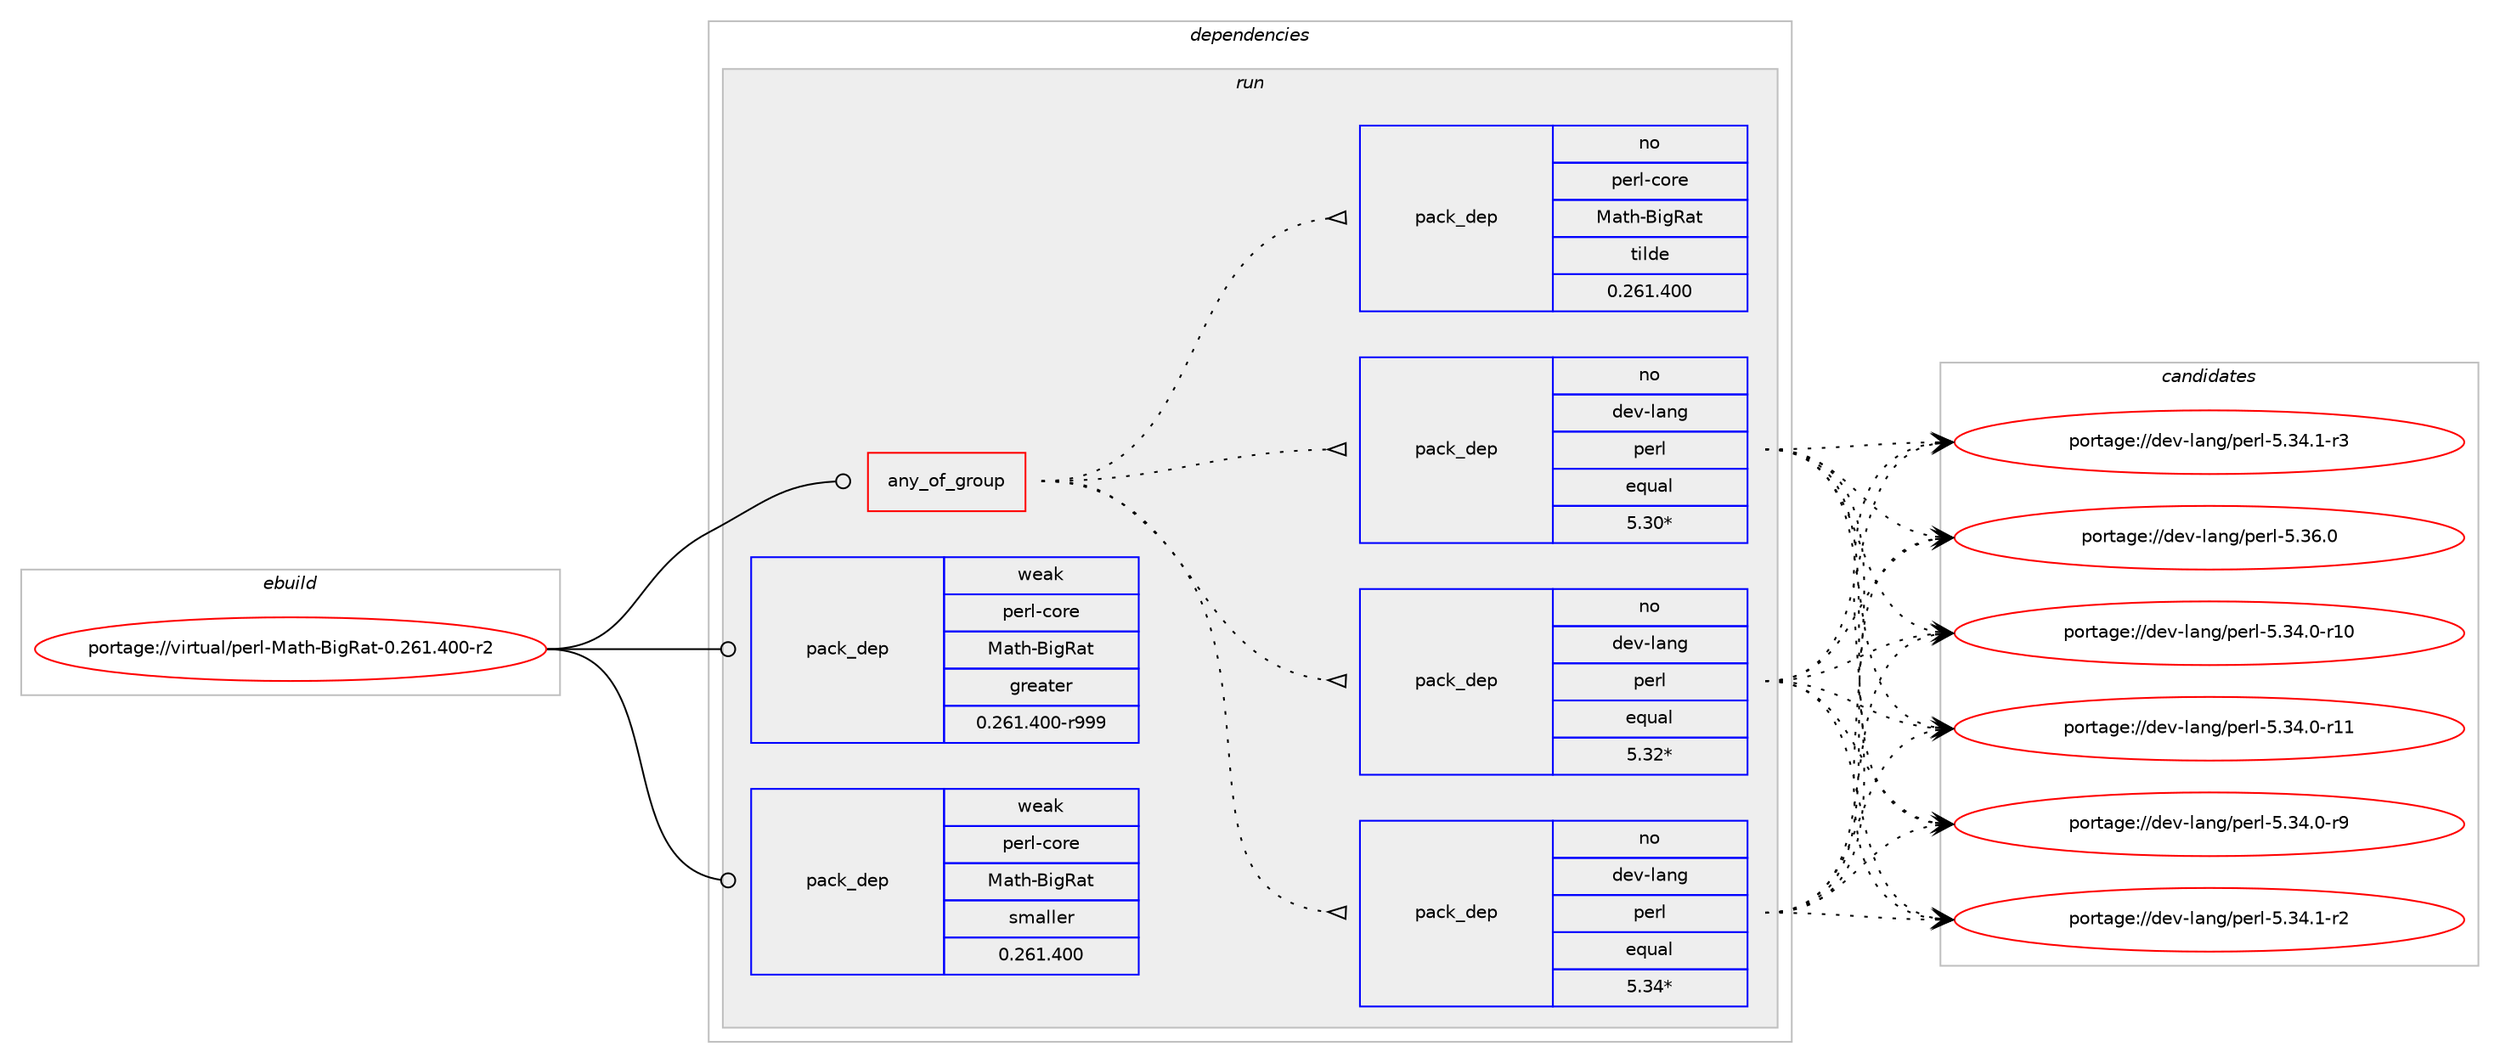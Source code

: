 digraph prolog {

# *************
# Graph options
# *************

newrank=true;
concentrate=true;
compound=true;
graph [rankdir=LR,fontname=Helvetica,fontsize=10,ranksep=1.5];#, ranksep=2.5, nodesep=0.2];
edge  [arrowhead=vee];
node  [fontname=Helvetica,fontsize=10];

# **********
# The ebuild
# **********

subgraph cluster_leftcol {
color=gray;
rank=same;
label=<<i>ebuild</i>>;
id [label="portage://virtual/perl-Math-BigRat-0.261.400-r2", color=red, width=4, href="../virtual/perl-Math-BigRat-0.261.400-r2.svg"];
}

# ****************
# The dependencies
# ****************

subgraph cluster_midcol {
color=gray;
label=<<i>dependencies</i>>;
subgraph cluster_compile {
fillcolor="#eeeeee";
style=filled;
label=<<i>compile</i>>;
}
subgraph cluster_compileandrun {
fillcolor="#eeeeee";
style=filled;
label=<<i>compile and run</i>>;
}
subgraph cluster_run {
fillcolor="#eeeeee";
style=filled;
label=<<i>run</i>>;
subgraph any30 {
dependency341 [label=<<TABLE BORDER="0" CELLBORDER="1" CELLSPACING="0" CELLPADDING="4"><TR><TD CELLPADDING="10">any_of_group</TD></TR></TABLE>>, shape=none, color=red];subgraph pack189 {
dependency342 [label=<<TABLE BORDER="0" CELLBORDER="1" CELLSPACING="0" CELLPADDING="4" WIDTH="220"><TR><TD ROWSPAN="6" CELLPADDING="30">pack_dep</TD></TR><TR><TD WIDTH="110">no</TD></TR><TR><TD>dev-lang</TD></TR><TR><TD>perl</TD></TR><TR><TD>equal</TD></TR><TR><TD>5.34*</TD></TR></TABLE>>, shape=none, color=blue];
}
dependency341:e -> dependency342:w [weight=20,style="dotted",arrowhead="oinv"];
subgraph pack190 {
dependency343 [label=<<TABLE BORDER="0" CELLBORDER="1" CELLSPACING="0" CELLPADDING="4" WIDTH="220"><TR><TD ROWSPAN="6" CELLPADDING="30">pack_dep</TD></TR><TR><TD WIDTH="110">no</TD></TR><TR><TD>dev-lang</TD></TR><TR><TD>perl</TD></TR><TR><TD>equal</TD></TR><TR><TD>5.32*</TD></TR></TABLE>>, shape=none, color=blue];
}
dependency341:e -> dependency343:w [weight=20,style="dotted",arrowhead="oinv"];
subgraph pack191 {
dependency344 [label=<<TABLE BORDER="0" CELLBORDER="1" CELLSPACING="0" CELLPADDING="4" WIDTH="220"><TR><TD ROWSPAN="6" CELLPADDING="30">pack_dep</TD></TR><TR><TD WIDTH="110">no</TD></TR><TR><TD>dev-lang</TD></TR><TR><TD>perl</TD></TR><TR><TD>equal</TD></TR><TR><TD>5.30*</TD></TR></TABLE>>, shape=none, color=blue];
}
dependency341:e -> dependency344:w [weight=20,style="dotted",arrowhead="oinv"];
subgraph pack192 {
dependency345 [label=<<TABLE BORDER="0" CELLBORDER="1" CELLSPACING="0" CELLPADDING="4" WIDTH="220"><TR><TD ROWSPAN="6" CELLPADDING="30">pack_dep</TD></TR><TR><TD WIDTH="110">no</TD></TR><TR><TD>perl-core</TD></TR><TR><TD>Math-BigRat</TD></TR><TR><TD>tilde</TD></TR><TR><TD>0.261.400</TD></TR></TABLE>>, shape=none, color=blue];
}
dependency341:e -> dependency345:w [weight=20,style="dotted",arrowhead="oinv"];
}
id:e -> dependency341:w [weight=20,style="solid",arrowhead="odot"];
# *** BEGIN UNKNOWN DEPENDENCY TYPE (TODO) ***
# id -> package_dependency(portage://virtual/perl-Math-BigRat-0.261.400-r2,run,no,dev-lang,perl,none,[,,],any_same_slot,[])
# *** END UNKNOWN DEPENDENCY TYPE (TODO) ***

subgraph pack193 {
dependency346 [label=<<TABLE BORDER="0" CELLBORDER="1" CELLSPACING="0" CELLPADDING="4" WIDTH="220"><TR><TD ROWSPAN="6" CELLPADDING="30">pack_dep</TD></TR><TR><TD WIDTH="110">weak</TD></TR><TR><TD>perl-core</TD></TR><TR><TD>Math-BigRat</TD></TR><TR><TD>greater</TD></TR><TR><TD>0.261.400-r999</TD></TR></TABLE>>, shape=none, color=blue];
}
id:e -> dependency346:w [weight=20,style="solid",arrowhead="odot"];
subgraph pack194 {
dependency347 [label=<<TABLE BORDER="0" CELLBORDER="1" CELLSPACING="0" CELLPADDING="4" WIDTH="220"><TR><TD ROWSPAN="6" CELLPADDING="30">pack_dep</TD></TR><TR><TD WIDTH="110">weak</TD></TR><TR><TD>perl-core</TD></TR><TR><TD>Math-BigRat</TD></TR><TR><TD>smaller</TD></TR><TR><TD>0.261.400</TD></TR></TABLE>>, shape=none, color=blue];
}
id:e -> dependency347:w [weight=20,style="solid",arrowhead="odot"];
}
}

# **************
# The candidates
# **************

subgraph cluster_choices {
rank=same;
color=gray;
label=<<i>candidates</i>>;

subgraph choice189 {
color=black;
nodesep=1;
choice10010111845108971101034711210111410845534651524648451144948 [label="portage://dev-lang/perl-5.34.0-r10", color=red, width=4,href="../dev-lang/perl-5.34.0-r10.svg"];
choice10010111845108971101034711210111410845534651524648451144949 [label="portage://dev-lang/perl-5.34.0-r11", color=red, width=4,href="../dev-lang/perl-5.34.0-r11.svg"];
choice100101118451089711010347112101114108455346515246484511457 [label="portage://dev-lang/perl-5.34.0-r9", color=red, width=4,href="../dev-lang/perl-5.34.0-r9.svg"];
choice100101118451089711010347112101114108455346515246494511450 [label="portage://dev-lang/perl-5.34.1-r2", color=red, width=4,href="../dev-lang/perl-5.34.1-r2.svg"];
choice100101118451089711010347112101114108455346515246494511451 [label="portage://dev-lang/perl-5.34.1-r3", color=red, width=4,href="../dev-lang/perl-5.34.1-r3.svg"];
choice10010111845108971101034711210111410845534651544648 [label="portage://dev-lang/perl-5.36.0", color=red, width=4,href="../dev-lang/perl-5.36.0.svg"];
dependency342:e -> choice10010111845108971101034711210111410845534651524648451144948:w [style=dotted,weight="100"];
dependency342:e -> choice10010111845108971101034711210111410845534651524648451144949:w [style=dotted,weight="100"];
dependency342:e -> choice100101118451089711010347112101114108455346515246484511457:w [style=dotted,weight="100"];
dependency342:e -> choice100101118451089711010347112101114108455346515246494511450:w [style=dotted,weight="100"];
dependency342:e -> choice100101118451089711010347112101114108455346515246494511451:w [style=dotted,weight="100"];
dependency342:e -> choice10010111845108971101034711210111410845534651544648:w [style=dotted,weight="100"];
}
subgraph choice190 {
color=black;
nodesep=1;
choice10010111845108971101034711210111410845534651524648451144948 [label="portage://dev-lang/perl-5.34.0-r10", color=red, width=4,href="../dev-lang/perl-5.34.0-r10.svg"];
choice10010111845108971101034711210111410845534651524648451144949 [label="portage://dev-lang/perl-5.34.0-r11", color=red, width=4,href="../dev-lang/perl-5.34.0-r11.svg"];
choice100101118451089711010347112101114108455346515246484511457 [label="portage://dev-lang/perl-5.34.0-r9", color=red, width=4,href="../dev-lang/perl-5.34.0-r9.svg"];
choice100101118451089711010347112101114108455346515246494511450 [label="portage://dev-lang/perl-5.34.1-r2", color=red, width=4,href="../dev-lang/perl-5.34.1-r2.svg"];
choice100101118451089711010347112101114108455346515246494511451 [label="portage://dev-lang/perl-5.34.1-r3", color=red, width=4,href="../dev-lang/perl-5.34.1-r3.svg"];
choice10010111845108971101034711210111410845534651544648 [label="portage://dev-lang/perl-5.36.0", color=red, width=4,href="../dev-lang/perl-5.36.0.svg"];
dependency343:e -> choice10010111845108971101034711210111410845534651524648451144948:w [style=dotted,weight="100"];
dependency343:e -> choice10010111845108971101034711210111410845534651524648451144949:w [style=dotted,weight="100"];
dependency343:e -> choice100101118451089711010347112101114108455346515246484511457:w [style=dotted,weight="100"];
dependency343:e -> choice100101118451089711010347112101114108455346515246494511450:w [style=dotted,weight="100"];
dependency343:e -> choice100101118451089711010347112101114108455346515246494511451:w [style=dotted,weight="100"];
dependency343:e -> choice10010111845108971101034711210111410845534651544648:w [style=dotted,weight="100"];
}
subgraph choice191 {
color=black;
nodesep=1;
choice10010111845108971101034711210111410845534651524648451144948 [label="portage://dev-lang/perl-5.34.0-r10", color=red, width=4,href="../dev-lang/perl-5.34.0-r10.svg"];
choice10010111845108971101034711210111410845534651524648451144949 [label="portage://dev-lang/perl-5.34.0-r11", color=red, width=4,href="../dev-lang/perl-5.34.0-r11.svg"];
choice100101118451089711010347112101114108455346515246484511457 [label="portage://dev-lang/perl-5.34.0-r9", color=red, width=4,href="../dev-lang/perl-5.34.0-r9.svg"];
choice100101118451089711010347112101114108455346515246494511450 [label="portage://dev-lang/perl-5.34.1-r2", color=red, width=4,href="../dev-lang/perl-5.34.1-r2.svg"];
choice100101118451089711010347112101114108455346515246494511451 [label="portage://dev-lang/perl-5.34.1-r3", color=red, width=4,href="../dev-lang/perl-5.34.1-r3.svg"];
choice10010111845108971101034711210111410845534651544648 [label="portage://dev-lang/perl-5.36.0", color=red, width=4,href="../dev-lang/perl-5.36.0.svg"];
dependency344:e -> choice10010111845108971101034711210111410845534651524648451144948:w [style=dotted,weight="100"];
dependency344:e -> choice10010111845108971101034711210111410845534651524648451144949:w [style=dotted,weight="100"];
dependency344:e -> choice100101118451089711010347112101114108455346515246484511457:w [style=dotted,weight="100"];
dependency344:e -> choice100101118451089711010347112101114108455346515246494511450:w [style=dotted,weight="100"];
dependency344:e -> choice100101118451089711010347112101114108455346515246494511451:w [style=dotted,weight="100"];
dependency344:e -> choice10010111845108971101034711210111410845534651544648:w [style=dotted,weight="100"];
}
subgraph choice192 {
color=black;
nodesep=1;
}
subgraph choice193 {
color=black;
nodesep=1;
}
subgraph choice194 {
color=black;
nodesep=1;
}
}

}
